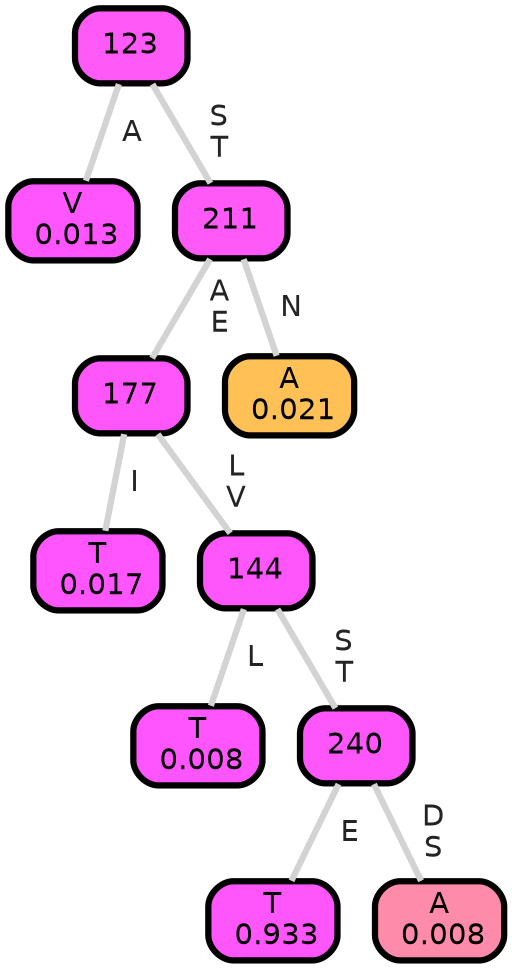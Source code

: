 graph Tree {
node [shape=box, style="filled, rounded",color="black",penwidth="3",fontcolor="black",                 fontname=helvetica] ;
graph [ranksep="0 equally", splines=straight,                 bgcolor=transparent, dpi=200] ;
edge [fontname=helvetica, fontweight=bold,fontcolor=grey14,color=lightgray] ;
0 [label="V
 0.013", fillcolor="#ff55ff"] ;
1 [label="123", fillcolor="#ff59f8"] ;
2 [label="T
 0.017", fillcolor="#ff55ff"] ;
3 [label="177", fillcolor="#ff56fc"] ;
4 [label="T
 0.008", fillcolor="#ff55ff"] ;
5 [label="144", fillcolor="#ff56fc"] ;
6 [label="T
 0.933", fillcolor="#ff56fc"] ;
7 [label="240", fillcolor="#ff56fb"] ;
8 [label="A
 0.008", fillcolor="#ff8baa"] ;
9 [label="211", fillcolor="#ff59f8"] ;
10 [label="A
 0.021", fillcolor="#ffc155"] ;
1 -- 0 [label=" A",penwidth=3] ;
1 -- 9 [label=" S\n T",penwidth=3] ;
3 -- 2 [label=" I",penwidth=3] ;
3 -- 5 [label=" L\n V",penwidth=3] ;
5 -- 4 [label=" L",penwidth=3] ;
5 -- 7 [label=" S\n T",penwidth=3] ;
7 -- 6 [label=" E",penwidth=3] ;
7 -- 8 [label=" D\n S",penwidth=3] ;
9 -- 3 [label=" A\n E",penwidth=3] ;
9 -- 10 [label=" N",penwidth=3] ;
{rank = same;}}
